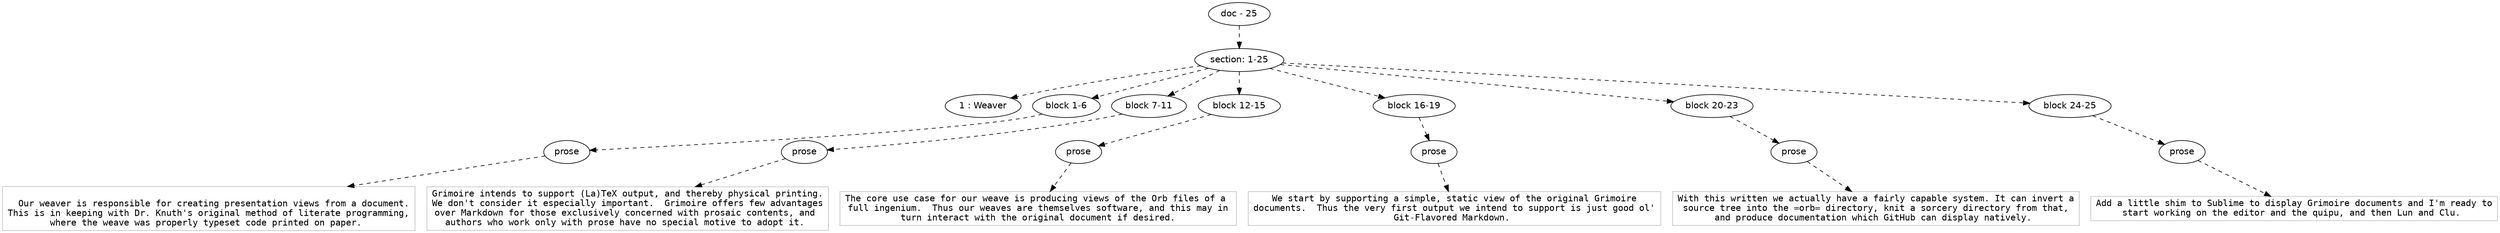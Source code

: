digraph hierarchy {

node [fontname=Helvetica]
edge [style=dashed]

doc_0 [label="doc - 25"]


doc_0 -> { section_1}
{rank=same; section_1}

section_1 [label="section: 1-25"]


section_1 -> { header_2 block_3 block_4 block_5 block_6 block_7 block_8}
{rank=same; header_2 block_3 block_4 block_5 block_6 block_7 block_8}

header_2 [label="1 : Weaver"]

block_3 [label="block 1-6"]

block_4 [label="block 7-11"]

block_5 [label="block 12-15"]

block_6 [label="block 16-19"]

block_7 [label="block 20-23"]

block_8 [label="block 24-25"]


block_3 -> { prose_9}
{rank=same; prose_9}

prose_9 [label="prose"]


prose_9 -> leaf_10
leaf_10  [color=Gray,shape=rectangle,fontname=Inconsolata,label="
  Our weaver is responsible for creating presentation views from a document.
This is in keeping with Dr. Knuth's original method of literate programming,
where the weave was properly typeset code printed on paper. 
"]
block_4 -> { prose_11}
{rank=same; prose_11}

prose_11 [label="prose"]


prose_11 -> leaf_12
leaf_12  [color=Gray,shape=rectangle,fontname=Inconsolata,label="Grimoire intends to support (La)TeX output, and thereby physical printing.
We don't consider it especially important.  Grimoire offers few advantages
over Markdown for those exclusively concerned with prosaic contents, and 
authors who work only with prose have no special motive to adopt it. 
"]
block_5 -> { prose_13}
{rank=same; prose_13}

prose_13 [label="prose"]


prose_13 -> leaf_14
leaf_14  [color=Gray,shape=rectangle,fontname=Inconsolata,label="The core use case for our weave is producing views of the Orb files of a 
full ingenium.  Thus our weaves are themselves software, and this may in
turn interact with the original document if desired.
"]
block_6 -> { prose_15}
{rank=same; prose_15}

prose_15 [label="prose"]


prose_15 -> leaf_16
leaf_16  [color=Gray,shape=rectangle,fontname=Inconsolata,label="We start by supporting a simple, static view of the original Grimoire
documents.  Thus the very first output we intend to support is just good ol'
Git-Flavored Markdown. 
"]
block_7 -> { prose_17}
{rank=same; prose_17}

prose_17 [label="prose"]


prose_17 -> leaf_18
leaf_18  [color=Gray,shape=rectangle,fontname=Inconsolata,label="With this written we actually have a fairly capable system. It can invert a
source tree into the =orb= directory, knit a sorcery directory from that,
and produce documentation which GitHub can display natively. 
"]
block_8 -> { prose_19}
{rank=same; prose_19}

prose_19 [label="prose"]


prose_19 -> leaf_20
leaf_20  [color=Gray,shape=rectangle,fontname=Inconsolata,label="Add a little shim to Sublime to display Grimoire documents and I'm ready to
start working on the editor and the quipu, and then Lun and Clu. "]

}
